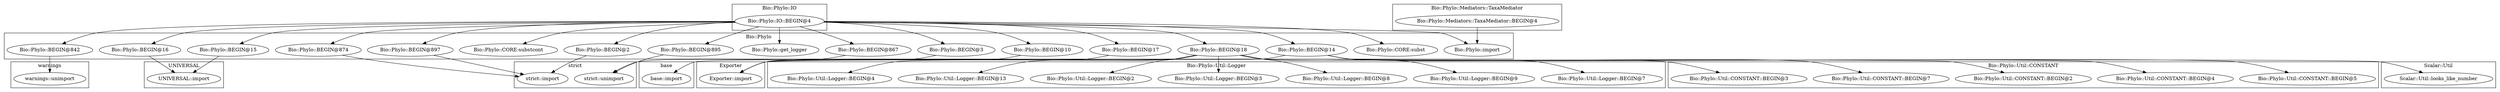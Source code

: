 digraph {
graph [overlap=false]
subgraph cluster_Bio_Phylo_Util_CONSTANT {
	label="Bio::Phylo::Util::CONSTANT";
	"Bio::Phylo::Util::CONSTANT::BEGIN@3";
	"Bio::Phylo::Util::CONSTANT::BEGIN@5";
	"Bio::Phylo::Util::CONSTANT::BEGIN@4";
	"Bio::Phylo::Util::CONSTANT::BEGIN@2";
	"Bio::Phylo::Util::CONSTANT::BEGIN@7";
}
subgraph cluster_Scalar_Util {
	label="Scalar::Util";
	"Scalar::Util::looks_like_number";
}
subgraph cluster_Bio_Phylo_Util_Logger {
	label="Bio::Phylo::Util::Logger";
	"Bio::Phylo::Util::Logger::BEGIN@13";
	"Bio::Phylo::Util::Logger::BEGIN@4";
	"Bio::Phylo::Util::Logger::BEGIN@7";
	"Bio::Phylo::Util::Logger::BEGIN@9";
	"Bio::Phylo::Util::Logger::BEGIN@8";
	"Bio::Phylo::Util::Logger::BEGIN@3";
	"Bio::Phylo::Util::Logger::BEGIN@2";
}
subgraph cluster_UNIVERSAL {
	label="UNIVERSAL";
	"UNIVERSAL::import";
}
subgraph cluster_warnings {
	label="warnings";
	"warnings::unimport";
}
subgraph cluster_Bio_Phylo_IO {
	label="Bio::Phylo::IO";
	"Bio::Phylo::IO::BEGIN@4";
}
subgraph cluster_base {
	label="base";
	"base::import";
}
subgraph cluster_Exporter {
	label="Exporter";
	"Exporter::import";
}
subgraph cluster_Bio_Phylo_Mediators_TaxaMediator {
	label="Bio::Phylo::Mediators::TaxaMediator";
	"Bio::Phylo::Mediators::TaxaMediator::BEGIN@4";
}
subgraph cluster_strict {
	label="strict";
	"strict::unimport";
	"strict::import";
}
subgraph cluster_Bio_Phylo {
	label="Bio::Phylo";
	"Bio::Phylo::BEGIN@842";
	"Bio::Phylo::BEGIN@15";
	"Bio::Phylo::BEGIN@897";
	"Bio::Phylo::BEGIN@3";
	"Bio::Phylo::get_logger";
	"Bio::Phylo::BEGIN@10";
	"Bio::Phylo::BEGIN@2";
	"Bio::Phylo::CORE:substcont";
	"Bio::Phylo::BEGIN@18";
	"Bio::Phylo::BEGIN@895";
	"Bio::Phylo::BEGIN@17";
	"Bio::Phylo::BEGIN@16";
	"Bio::Phylo::BEGIN@874";
	"Bio::Phylo::import";
	"Bio::Phylo::BEGIN@867";
	"Bio::Phylo::BEGIN@14";
	"Bio::Phylo::CORE:subst";
}
"Bio::Phylo::IO::BEGIN@4" -> "Bio::Phylo::BEGIN@874";
"Bio::Phylo::BEGIN@14" -> "Bio::Phylo::Util::CONSTANT::BEGIN@2";
"Bio::Phylo::IO::BEGIN@4" -> "Bio::Phylo::BEGIN@3";
"Bio::Phylo::BEGIN@18" -> "Bio::Phylo::Util::Logger::BEGIN@2";
"Bio::Phylo::BEGIN@18" -> "Bio::Phylo::Util::Logger::BEGIN@8";
"Bio::Phylo::BEGIN@14" -> "Bio::Phylo::Util::CONSTANT::BEGIN@5";
"Bio::Phylo::BEGIN@15" -> "UNIVERSAL::import";
"Bio::Phylo::BEGIN@16" -> "UNIVERSAL::import";
"Bio::Phylo::IO::BEGIN@4" -> "Bio::Phylo::get_logger";
"Bio::Phylo::BEGIN@14" -> "Scalar::Util::looks_like_number";
"Bio::Phylo::IO::BEGIN@4" -> "Bio::Phylo::BEGIN@14";
"Bio::Phylo::IO::BEGIN@4" -> "Bio::Phylo::BEGIN@10";
"Bio::Phylo::IO::BEGIN@4" -> "Bio::Phylo::BEGIN@2";
"Bio::Phylo::BEGIN@18" -> "Bio::Phylo::Util::Logger::BEGIN@4";
"Bio::Phylo::IO::BEGIN@4" -> "Bio::Phylo::BEGIN@895";
"Bio::Phylo::BEGIN@14" -> "Bio::Phylo::Util::CONSTANT::BEGIN@4";
"Bio::Phylo::IO::BEGIN@4" -> "Bio::Phylo::BEGIN@15";
"Bio::Phylo::BEGIN@2" -> "strict::import";
"Bio::Phylo::BEGIN@874" -> "strict::import";
"Bio::Phylo::BEGIN@897" -> "strict::import";
"Bio::Phylo::IO::BEGIN@4" -> "Bio::Phylo::BEGIN@897";
"Bio::Phylo::IO::BEGIN@4" -> "Bio::Phylo::CORE:substcont";
"Bio::Phylo::IO::BEGIN@4" -> "Bio::Phylo::BEGIN@17";
"Bio::Phylo::BEGIN@14" -> "Bio::Phylo::Util::CONSTANT::BEGIN@7";
"Bio::Phylo::Mediators::TaxaMediator::BEGIN@4" -> "Bio::Phylo::import";
"Bio::Phylo::IO::BEGIN@4" -> "Bio::Phylo::import";
"Bio::Phylo::BEGIN@14" -> "Exporter::import";
"Bio::Phylo::BEGIN@10" -> "Exporter::import";
"Bio::Phylo::BEGIN@17" -> "Exporter::import";
"Bio::Phylo::BEGIN@18" -> "Exporter::import";
"Bio::Phylo::BEGIN@18" -> "Bio::Phylo::Util::Logger::BEGIN@9";
"Bio::Phylo::IO::BEGIN@4" -> "Bio::Phylo::CORE:subst";
"Bio::Phylo::IO::BEGIN@4" -> "Bio::Phylo::BEGIN@842";
"Bio::Phylo::BEGIN@867" -> "strict::unimport";
"Bio::Phylo::BEGIN@895" -> "strict::unimport";
"Bio::Phylo::BEGIN@3" -> "base::import";
"Bio::Phylo::BEGIN@842" -> "warnings::unimport";
"Bio::Phylo::BEGIN@14" -> "Bio::Phylo::Util::CONSTANT::BEGIN@3";
"Bio::Phylo::BEGIN@18" -> "Bio::Phylo::Util::Logger::BEGIN@7";
"Bio::Phylo::BEGIN@18" -> "Bio::Phylo::Util::Logger::BEGIN@3";
"Bio::Phylo::IO::BEGIN@4" -> "Bio::Phylo::BEGIN@867";
"Bio::Phylo::BEGIN@18" -> "Bio::Phylo::Util::Logger::BEGIN@13";
"Bio::Phylo::IO::BEGIN@4" -> "Bio::Phylo::BEGIN@16";
"Bio::Phylo::IO::BEGIN@4" -> "Bio::Phylo::BEGIN@18";
}
